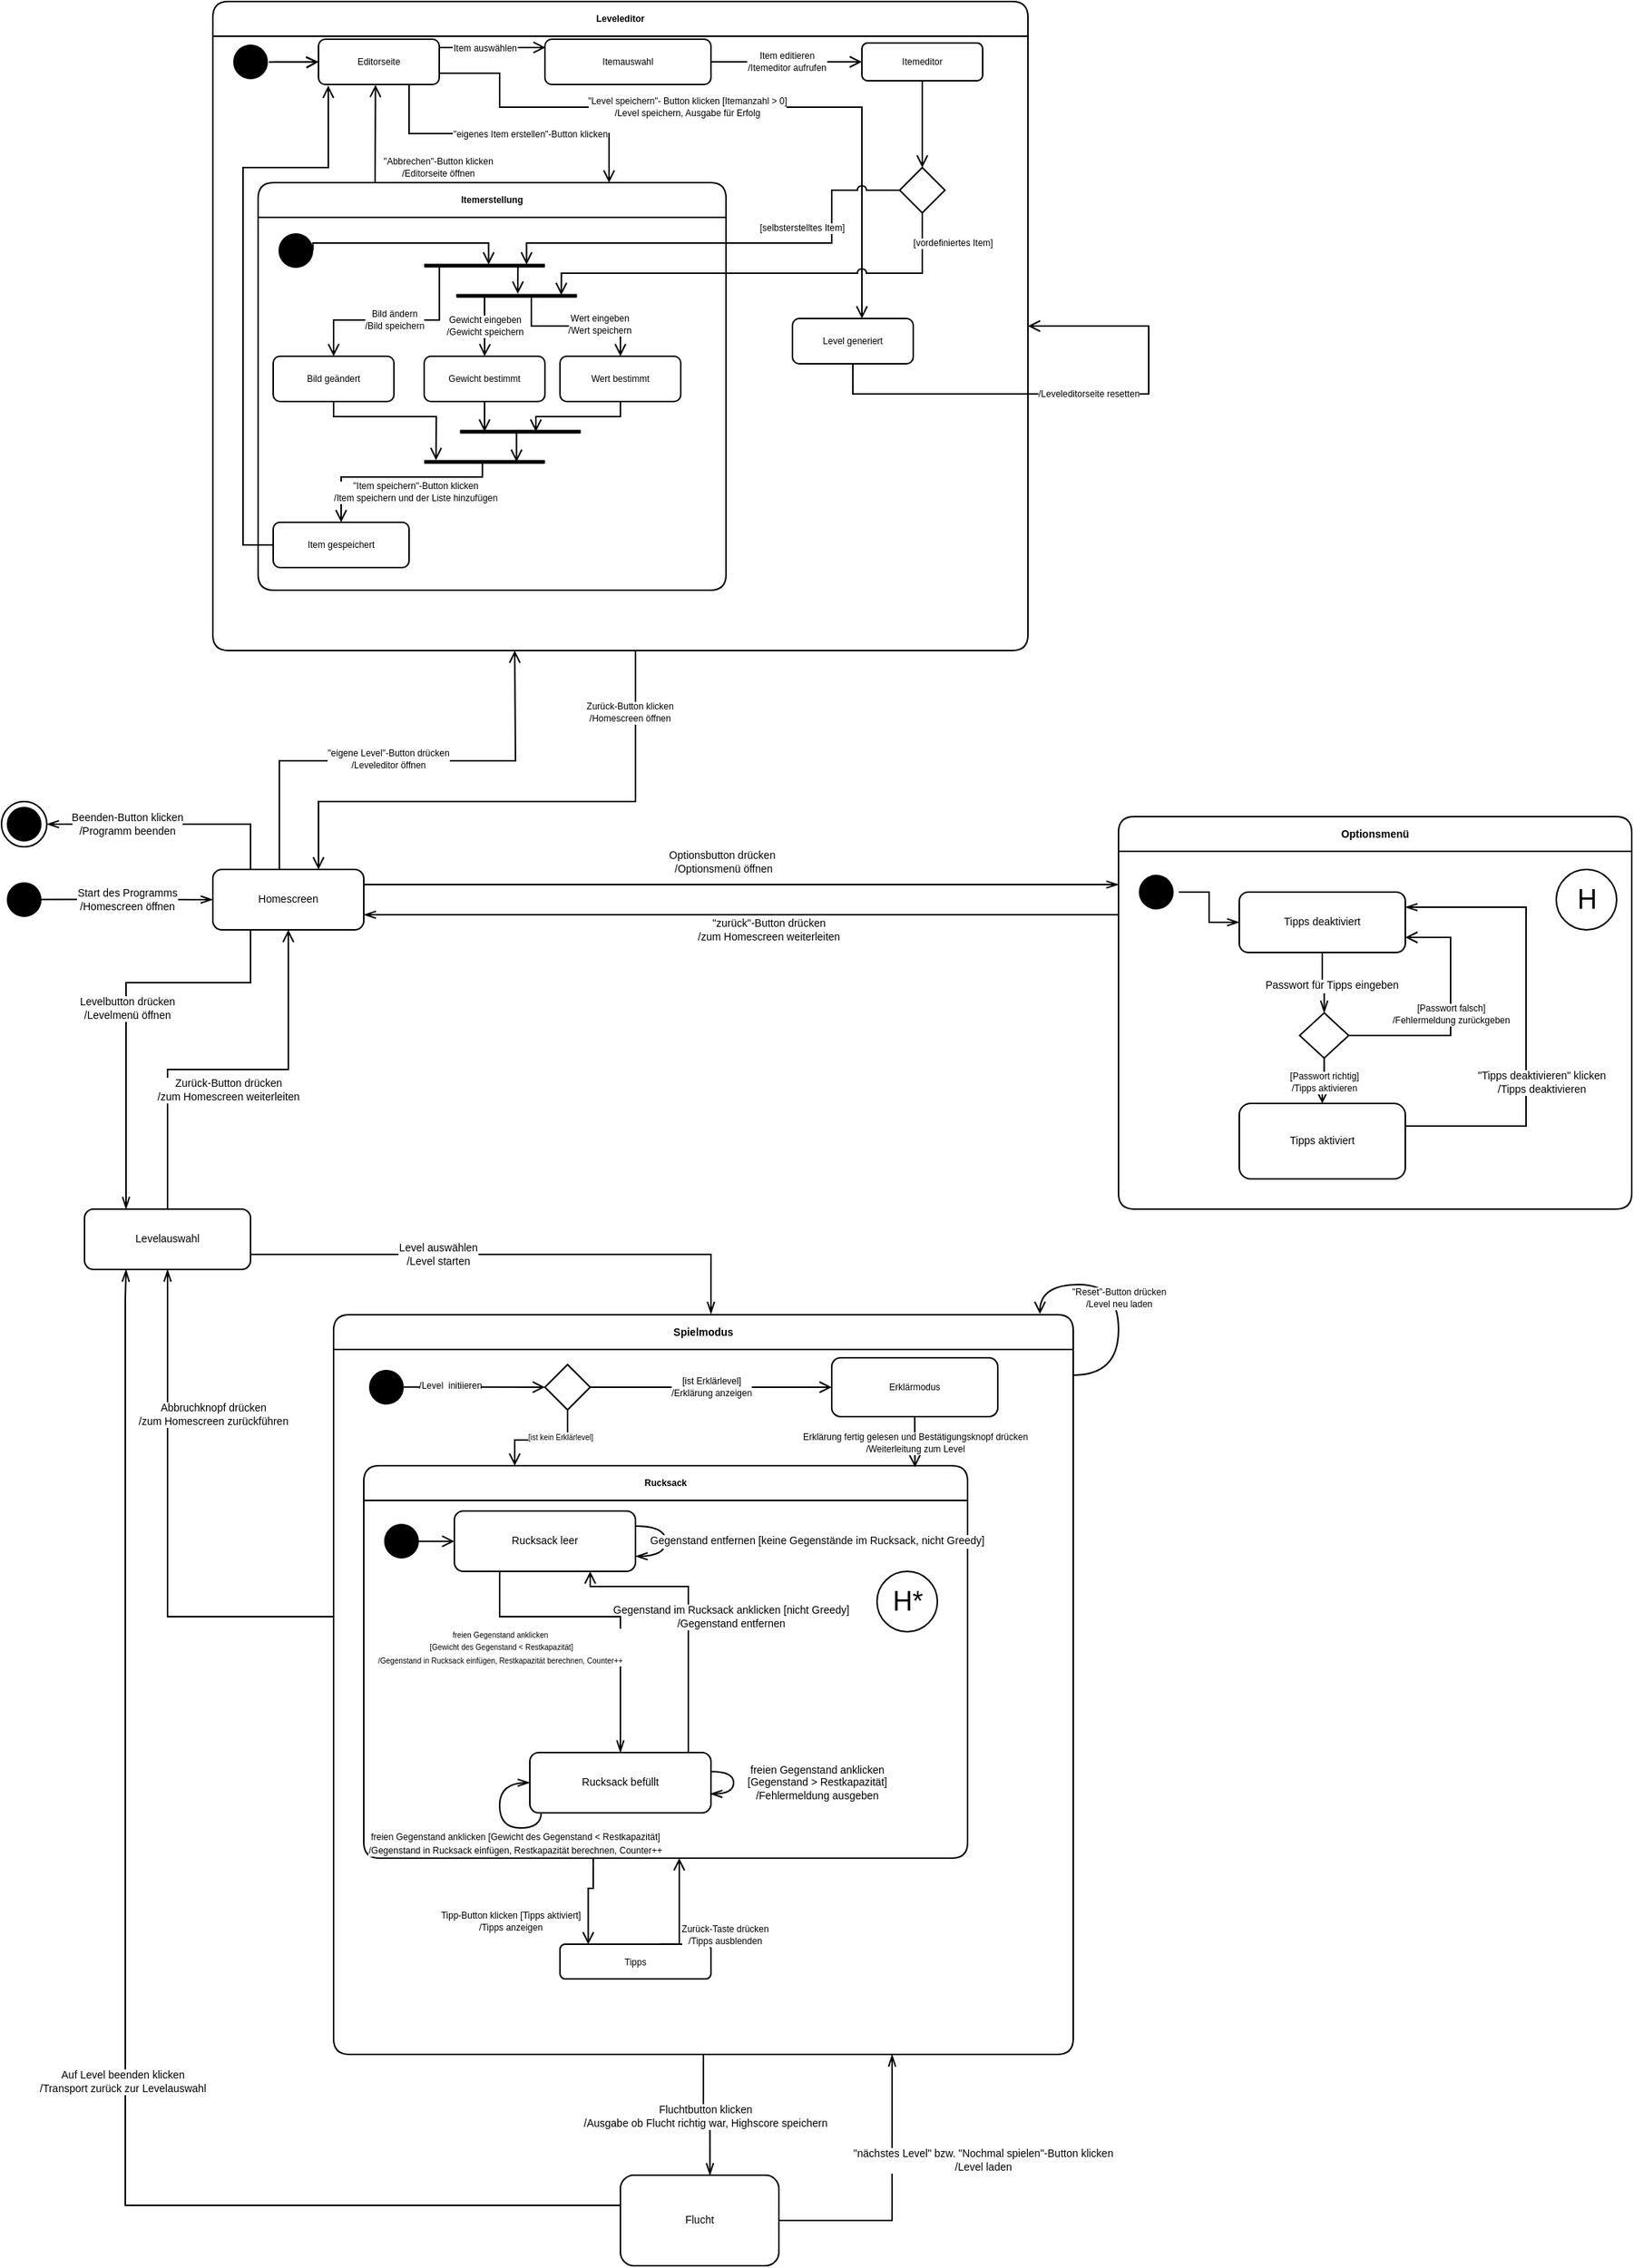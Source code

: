 <mxfile version="20.6.1" type="device"><diagram name="Page-1" id="58cdce13-f638-feb5-8d6f-7d28b1aa9fa0"><mxGraphModel dx="1107" dy="1787" grid="1" gridSize="10" guides="1" tooltips="1" connect="1" arrows="1" fold="1" page="1" pageScale="1" pageWidth="1169" pageHeight="827" background="none" math="0" shadow="0"><root><mxCell id="0"/><mxCell id="1" parent="0"/><mxCell id="Y8kZHkkbkPLD9dmNPPJZ-6" value="Start des Programms&lt;br style=&quot;font-size: 7px;&quot;&gt;/Homescreen öffnen" style="edgeStyle=orthogonalEdgeStyle;rounded=0;orthogonalLoop=1;jettySize=auto;html=1;endArrow=openThin;endFill=0;fontSize=7;exitX=0.869;exitY=0.494;exitDx=0;exitDy=0;exitPerimeter=0;" parent="1" source="Y8kZHkkbkPLD9dmNPPJZ-82" target="Y8kZHkkbkPLD9dmNPPJZ-8" edge="1"><mxGeometry relative="1" as="geometry"><mxPoint x="-10" y="-220" as="sourcePoint"/><mxPoint x="165.0" y="50" as="targetPoint"/></mxGeometry></mxCell><mxCell id="Y8kZHkkbkPLD9dmNPPJZ-15" value="Optionsbutton drücken&lt;br style=&quot;font-size: 7px;&quot;&gt;&amp;nbsp;/Optionsmenü öffnen" style="edgeStyle=orthogonalEdgeStyle;rounded=0;orthogonalLoop=1;jettySize=auto;html=1;endArrow=openThin;endFill=0;fontSize=7;exitX=1;exitY=0.25;exitDx=0;exitDy=0;" parent="1" source="Y8kZHkkbkPLD9dmNPPJZ-8" edge="1"><mxGeometry x="-0.053" y="15" relative="1" as="geometry"><mxPoint x="760" y="-225" as="targetPoint"/><Array as="points"><mxPoint x="450" y="-225"/></Array><mxPoint as="offset"/></mxGeometry></mxCell><mxCell id="Y8kZHkkbkPLD9dmNPPJZ-22" value="Levelbutton drücken&lt;br style=&quot;font-size: 7px;&quot;&gt;/Levelmenü öffnen" style="edgeStyle=orthogonalEdgeStyle;rounded=0;orthogonalLoop=1;jettySize=auto;html=1;endArrow=openThin;endFill=0;fontSize=7;entryX=0.25;entryY=0;entryDx=0;entryDy=0;exitX=0.25;exitY=1;exitDx=0;exitDy=0;" parent="1" source="Y8kZHkkbkPLD9dmNPPJZ-8" target="Y8kZHkkbkPLD9dmNPPJZ-21" edge="1"><mxGeometry relative="1" as="geometry"><Array as="points"><mxPoint x="185" y="-160"/><mxPoint x="103" y="-160"/></Array></mxGeometry></mxCell><mxCell id="Y8kZHkkbkPLD9dmNPPJZ-85" style="edgeStyle=orthogonalEdgeStyle;rounded=0;orthogonalLoop=1;jettySize=auto;html=1;entryX=1;entryY=0.5;entryDx=0;entryDy=0;fontSize=7;endArrow=openThin;endFill=0;exitX=0.25;exitY=0;exitDx=0;exitDy=0;" parent="1" source="Y8kZHkkbkPLD9dmNPPJZ-8" target="Y8kZHkkbkPLD9dmNPPJZ-84" edge="1"><mxGeometry relative="1" as="geometry"><Array as="points"><mxPoint x="185" y="-265"/></Array></mxGeometry></mxCell><mxCell id="Y8kZHkkbkPLD9dmNPPJZ-86" value="Beenden-Button klicken&lt;br style=&quot;font-size: 7px;&quot;&gt;/Programm beenden" style="edgeLabel;html=1;align=center;verticalAlign=middle;resizable=0;points=[];fontSize=7;" parent="Y8kZHkkbkPLD9dmNPPJZ-85" vertex="1" connectable="0"><mxGeometry x="-0.388" y="1" relative="1" as="geometry"><mxPoint x="-62" y="-1" as="offset"/></mxGeometry></mxCell><mxCell id="iM5wBfxBL-h4ycN9MEfd-19" style="edgeStyle=orthogonalEdgeStyle;rounded=0;jumpStyle=arc;orthogonalLoop=1;jettySize=auto;html=1;fontSize=6;endArrow=open;endFill=0;exitX=0.441;exitY=-0.003;exitDx=0;exitDy=0;exitPerimeter=0;" parent="1" source="Y8kZHkkbkPLD9dmNPPJZ-8" edge="1"><mxGeometry relative="1" as="geometry"><mxPoint x="360" y="-380" as="targetPoint"/></mxGeometry></mxCell><mxCell id="iM5wBfxBL-h4ycN9MEfd-22" value="&quot;eigene Level&quot;-Button drücken&lt;br&gt;/Leveleditor öffnen" style="edgeLabel;html=1;align=center;verticalAlign=middle;resizable=0;points=[];fontSize=6;" parent="iM5wBfxBL-h4ycN9MEfd-19" vertex="1" connectable="0"><mxGeometry x="-0.043" y="1" relative="1" as="geometry"><mxPoint as="offset"/></mxGeometry></mxCell><mxCell id="Y8kZHkkbkPLD9dmNPPJZ-8" value="Homescreen" style="rounded=1;whiteSpace=wrap;html=1;fontSize=7;" parent="1" vertex="1"><mxGeometry x="160" y="-235" width="100" height="40" as="geometry"/></mxCell><mxCell id="Y8kZHkkbkPLD9dmNPPJZ-68" style="edgeStyle=orthogonalEdgeStyle;rounded=0;orthogonalLoop=1;jettySize=auto;html=1;entryX=1;entryY=0.75;entryDx=0;entryDy=0;endArrow=openThin;endFill=0;fontSize=7;jumpStyle=arc;exitX=0;exitY=0.25;exitDx=0;exitDy=0;" parent="1" source="Y8kZHkkbkPLD9dmNPPJZ-14" target="Y8kZHkkbkPLD9dmNPPJZ-8" edge="1"><mxGeometry relative="1" as="geometry"><Array as="points"><mxPoint x="450" y="-205"/></Array></mxGeometry></mxCell><mxCell id="Y8kZHkkbkPLD9dmNPPJZ-69" value="&quot;zurück&quot;-Button drücken&lt;br style=&quot;font-size: 7px;&quot;&gt;/zum Homescreen weiterleiten" style="edgeLabel;html=1;align=center;verticalAlign=middle;resizable=0;points=[];fontSize=7;" parent="Y8kZHkkbkPLD9dmNPPJZ-68" vertex="1" connectable="0"><mxGeometry x="-0.121" y="-2" relative="1" as="geometry"><mxPoint x="-12" y="12" as="offset"/></mxGeometry></mxCell><mxCell id="Y8kZHkkbkPLD9dmNPPJZ-14" value="Optionsmenü" style="swimlane;whiteSpace=wrap;html=1;rounded=1;fontSize=7;" parent="1" vertex="1"><mxGeometry x="760" y="-270" width="340" height="260" as="geometry"><mxRectangle x="500" y="30" width="90" height="23" as="alternateBounds"/></mxGeometry></mxCell><mxCell id="Y8kZHkkbkPLD9dmNPPJZ-20" value="Passwort für Tipps eingeben" style="edgeStyle=orthogonalEdgeStyle;rounded=0;orthogonalLoop=1;jettySize=auto;html=1;endArrow=openThin;endFill=0;fontSize=7;entryX=0.5;entryY=0;entryDx=0;entryDy=0;entryPerimeter=0;" parent="Y8kZHkkbkPLD9dmNPPJZ-14" source="Y8kZHkkbkPLD9dmNPPJZ-17" target="iM5wBfxBL-h4ycN9MEfd-50" edge="1"><mxGeometry x="0.118" y="5" relative="1" as="geometry"><mxPoint as="offset"/><mxPoint x="135" y="140" as="targetPoint"/></mxGeometry></mxCell><mxCell id="Y8kZHkkbkPLD9dmNPPJZ-17" value="Tipps deaktiviert" style="rounded=1;whiteSpace=wrap;html=1;fontSize=7;" parent="Y8kZHkkbkPLD9dmNPPJZ-14" vertex="1"><mxGeometry x="80" y="50" width="110" height="40" as="geometry"/></mxCell><mxCell id="Y8kZHkkbkPLD9dmNPPJZ-66" style="edgeStyle=orthogonalEdgeStyle;rounded=0;orthogonalLoop=1;jettySize=auto;html=1;entryX=1;entryY=0.25;entryDx=0;entryDy=0;endArrow=openThin;endFill=0;fontSize=7;exitX=1;exitY=0.5;exitDx=0;exitDy=0;jumpStyle=arc;" parent="Y8kZHkkbkPLD9dmNPPJZ-14" source="Y8kZHkkbkPLD9dmNPPJZ-19" target="Y8kZHkkbkPLD9dmNPPJZ-17" edge="1"><mxGeometry relative="1" as="geometry"><Array as="points"><mxPoint x="190" y="205"/><mxPoint x="270" y="205"/><mxPoint x="270" y="60"/></Array></mxGeometry></mxCell><mxCell id="Y8kZHkkbkPLD9dmNPPJZ-67" value="&quot;Tipps deaktivieren&quot; klicken&lt;br style=&quot;font-size: 7px;&quot;&gt;/Tipps deaktivieren" style="edgeLabel;html=1;align=center;verticalAlign=middle;resizable=0;points=[];fontSize=7;" parent="Y8kZHkkbkPLD9dmNPPJZ-66" vertex="1" connectable="0"><mxGeometry x="0.139" relative="1" as="geometry"><mxPoint x="10" y="60" as="offset"/></mxGeometry></mxCell><mxCell id="Y8kZHkkbkPLD9dmNPPJZ-19" value="Tipps aktiviert" style="rounded=1;whiteSpace=wrap;html=1;fontSize=7;" parent="Y8kZHkkbkPLD9dmNPPJZ-14" vertex="1"><mxGeometry x="80" y="190" width="110" height="50" as="geometry"/></mxCell><mxCell id="Y8kZHkkbkPLD9dmNPPJZ-89" value="" style="edgeStyle=orthogonalEdgeStyle;rounded=0;orthogonalLoop=1;jettySize=auto;html=1;fontSize=7;endArrow=openThin;endFill=0;" parent="Y8kZHkkbkPLD9dmNPPJZ-14" source="Y8kZHkkbkPLD9dmNPPJZ-88" target="Y8kZHkkbkPLD9dmNPPJZ-17" edge="1"><mxGeometry relative="1" as="geometry"/></mxCell><mxCell id="Y8kZHkkbkPLD9dmNPPJZ-88" value="" style="ellipse;html=1;shape=startState;fillColor=#000000;strokeColor=#000000;rounded=1;fontSize=7;" parent="Y8kZHkkbkPLD9dmNPPJZ-14" vertex="1"><mxGeometry x="10" y="35" width="30" height="30" as="geometry"/></mxCell><mxCell id="iM5wBfxBL-h4ycN9MEfd-24" value="H" style="shape=ellipse;html=1;fontSize=18;align=center;" parent="Y8kZHkkbkPLD9dmNPPJZ-14" vertex="1"><mxGeometry x="290" y="35" width="40" height="40" as="geometry"/></mxCell><mxCell id="iM5wBfxBL-h4ycN9MEfd-52" value="[Passwort richtig]&lt;br&gt;/Tipps aktivieren" style="edgeStyle=orthogonalEdgeStyle;rounded=0;jumpStyle=arc;orthogonalLoop=1;jettySize=auto;html=1;entryX=0.5;entryY=0;entryDx=0;entryDy=0;strokeWidth=1;fontSize=6;startArrow=none;startFill=0;endArrow=open;endFill=0;" parent="Y8kZHkkbkPLD9dmNPPJZ-14" source="iM5wBfxBL-h4ycN9MEfd-50" target="Y8kZHkkbkPLD9dmNPPJZ-19" edge="1"><mxGeometry relative="1" as="geometry"/></mxCell><mxCell id="iM5wBfxBL-h4ycN9MEfd-53" value="[Passwort falsch]&lt;br&gt;/Fehlermeldung zurückgeben" style="edgeStyle=orthogonalEdgeStyle;rounded=0;jumpStyle=arc;orthogonalLoop=1;jettySize=auto;html=1;entryX=1;entryY=0.75;entryDx=0;entryDy=0;strokeWidth=1;fontSize=6;startArrow=none;startFill=0;endArrow=open;endFill=0;exitX=1;exitY=0.5;exitDx=0;exitDy=0;exitPerimeter=0;" parent="Y8kZHkkbkPLD9dmNPPJZ-14" source="iM5wBfxBL-h4ycN9MEfd-50" target="Y8kZHkkbkPLD9dmNPPJZ-17" edge="1"><mxGeometry relative="1" as="geometry"><Array as="points"><mxPoint x="220" y="145"/><mxPoint x="220" y="80"/></Array></mxGeometry></mxCell><mxCell id="iM5wBfxBL-h4ycN9MEfd-50" value="" style="strokeWidth=1;html=1;shape=mxgraph.flowchart.decision;whiteSpace=wrap;rounded=1;fontSize=6;" parent="Y8kZHkkbkPLD9dmNPPJZ-14" vertex="1"><mxGeometry x="120" y="130" width="32.5" height="30" as="geometry"/></mxCell><mxCell id="Y8kZHkkbkPLD9dmNPPJZ-24" value="Level auswählen&lt;br style=&quot;font-size: 7px;&quot;&gt;/Level starten" style="edgeStyle=orthogonalEdgeStyle;rounded=0;orthogonalLoop=1;jettySize=auto;html=1;endArrow=openThin;endFill=0;entryX=0.511;entryY=-0.001;entryDx=0;entryDy=0;fontSize=7;entryPerimeter=0;" parent="1" source="Y8kZHkkbkPLD9dmNPPJZ-21" target="Y8kZHkkbkPLD9dmNPPJZ-25" edge="1"><mxGeometry x="-0.284" relative="1" as="geometry"><mxPoint x="130" y="230" as="targetPoint"/><Array as="points"><mxPoint x="490" y="20"/><mxPoint x="490" y="60"/></Array><mxPoint as="offset"/></mxGeometry></mxCell><mxCell id="iM5wBfxBL-h4ycN9MEfd-1" style="edgeStyle=orthogonalEdgeStyle;rounded=0;orthogonalLoop=1;jettySize=auto;html=1;entryX=0.5;entryY=1;entryDx=0;entryDy=0;fontSize=7;endArrow=open;endFill=0;" parent="1" source="Y8kZHkkbkPLD9dmNPPJZ-21" target="Y8kZHkkbkPLD9dmNPPJZ-8" edge="1"><mxGeometry relative="1" as="geometry"/></mxCell><mxCell id="iM5wBfxBL-h4ycN9MEfd-2" value="&lt;font style=&quot;font-size: 7px;&quot;&gt;Zurück-Button drücken&lt;br style=&quot;font-size: 7px;&quot;&gt;/zum Homescreen weiterleiten&lt;/font&gt;" style="edgeLabel;html=1;align=center;verticalAlign=middle;resizable=0;points=[];fontSize=7;" parent="iM5wBfxBL-h4ycN9MEfd-1" vertex="1" connectable="0"><mxGeometry x="-0.165" y="-1" relative="1" as="geometry"><mxPoint x="22" y="12" as="offset"/></mxGeometry></mxCell><mxCell id="Y8kZHkkbkPLD9dmNPPJZ-21" value="Levelauswahl" style="rounded=1;whiteSpace=wrap;html=1;fontSize=7;" parent="1" vertex="1"><mxGeometry x="75" y="-10" width="110" height="40" as="geometry"/></mxCell><mxCell id="Y8kZHkkbkPLD9dmNPPJZ-41" style="edgeStyle=orthogonalEdgeStyle;rounded=0;orthogonalLoop=1;jettySize=auto;html=1;endArrow=openThin;endFill=0;fontSize=7;jumpStyle=arc;entryX=0.565;entryY=0.002;entryDx=0;entryDy=0;entryPerimeter=0;" parent="1" source="Y8kZHkkbkPLD9dmNPPJZ-25" target="Y8kZHkkbkPLD9dmNPPJZ-40" edge="1"><mxGeometry relative="1" as="geometry"><Array as="points"/></mxGeometry></mxCell><mxCell id="Y8kZHkkbkPLD9dmNPPJZ-42" value="Fluchtbutton klicken&lt;br style=&quot;font-size: 7px;&quot;&gt;/Ausgabe ob Flucht richtig war, Highscore speichern" style="edgeLabel;html=1;align=center;verticalAlign=middle;resizable=0;points=[];fontSize=7;" parent="Y8kZHkkbkPLD9dmNPPJZ-41" vertex="1" connectable="0"><mxGeometry x="-0.046" y="-1" relative="1" as="geometry"><mxPoint as="offset"/></mxGeometry></mxCell><mxCell id="Y8kZHkkbkPLD9dmNPPJZ-70" style="edgeStyle=orthogonalEdgeStyle;rounded=0;orthogonalLoop=1;jettySize=auto;html=1;entryX=0.5;entryY=1;entryDx=0;entryDy=0;endArrow=openThin;endFill=0;fontSize=7;" parent="1" source="Y8kZHkkbkPLD9dmNPPJZ-25" target="Y8kZHkkbkPLD9dmNPPJZ-21" edge="1"><mxGeometry relative="1" as="geometry"><Array as="points"><mxPoint x="130" y="260"/></Array></mxGeometry></mxCell><mxCell id="Y8kZHkkbkPLD9dmNPPJZ-71" value="Abbruchknopf drücken&lt;br style=&quot;font-size: 7px;&quot;&gt;/zum Homescreen zurückführen" style="edgeLabel;html=1;align=center;verticalAlign=middle;resizable=0;points=[];fontSize=7;" parent="Y8kZHkkbkPLD9dmNPPJZ-70" vertex="1" connectable="0"><mxGeometry x="0.465" relative="1" as="geometry"><mxPoint x="30" y="5" as="offset"/></mxGeometry></mxCell><mxCell id="Y8kZHkkbkPLD9dmNPPJZ-25" value="Spielmodus" style="swimlane;whiteSpace=wrap;html=1;rounded=1;fontSize=7;" parent="1" vertex="1"><mxGeometry x="240" y="60" width="490" height="490" as="geometry"/></mxCell><mxCell id="iM5wBfxBL-h4ycN9MEfd-10" style="edgeStyle=orthogonalEdgeStyle;rounded=0;orthogonalLoop=1;jettySize=auto;html=1;fontSize=6;endArrow=open;endFill=0;entryX=0;entryY=0.5;entryDx=0;entryDy=0;exitX=0.883;exitY=0.496;exitDx=0;exitDy=0;exitPerimeter=0;entryPerimeter=0;" parent="Y8kZHkkbkPLD9dmNPPJZ-25" source="Y8kZHkkbkPLD9dmNPPJZ-90" target="iM5wBfxBL-h4ycN9MEfd-54" edge="1"><mxGeometry relative="1" as="geometry"><mxPoint x="140" y="48" as="targetPoint"/><Array as="points"/></mxGeometry></mxCell><mxCell id="iM5wBfxBL-h4ycN9MEfd-11" value="/Level&amp;nbsp; initiieren" style="edgeLabel;html=1;align=center;verticalAlign=middle;resizable=0;points=[];fontSize=6;" parent="iM5wBfxBL-h4ycN9MEfd-10" vertex="1" connectable="0"><mxGeometry x="-0.356" y="1" relative="1" as="geometry"><mxPoint as="offset"/></mxGeometry></mxCell><mxCell id="Y8kZHkkbkPLD9dmNPPJZ-90" value="" style="ellipse;html=1;shape=startState;fillColor=#000000;strokeColor=#000000;rounded=1;fontSize=7;" parent="Y8kZHkkbkPLD9dmNPPJZ-25" vertex="1"><mxGeometry x="20" y="33" width="30" height="30" as="geometry"/></mxCell><mxCell id="iM5wBfxBL-h4ycN9MEfd-6" value="Rucksack" style="swimlane;fontSize=6;rounded=1;swimlaneLine=1;" parent="Y8kZHkkbkPLD9dmNPPJZ-25" vertex="1"><mxGeometry x="20" y="100" width="400" height="260" as="geometry"/></mxCell><mxCell id="Y8kZHkkbkPLD9dmNPPJZ-29" value="Rucksack leer" style="rounded=1;whiteSpace=wrap;html=1;fontSize=7;" parent="iM5wBfxBL-h4ycN9MEfd-6" vertex="1"><mxGeometry x="60" y="30" width="120" height="40" as="geometry"/></mxCell><mxCell id="Y8kZHkkbkPLD9dmNPPJZ-95" style="edgeStyle=orthogonalEdgeStyle;sketch=0;jumpStyle=arc;orthogonalLoop=1;jettySize=auto;html=1;fontSize=7;endArrow=open;endFill=0;rounded=0;entryX=0.75;entryY=1;entryDx=0;entryDy=0;" parent="iM5wBfxBL-h4ycN9MEfd-6" source="Y8kZHkkbkPLD9dmNPPJZ-30" target="Y8kZHkkbkPLD9dmNPPJZ-29" edge="1"><mxGeometry relative="1" as="geometry"><mxPoint x="285" y="70" as="targetPoint"/><Array as="points"><mxPoint x="215" y="80"/><mxPoint x="150" y="80"/></Array></mxGeometry></mxCell><mxCell id="Y8kZHkkbkPLD9dmNPPJZ-96" value="Gegenstand im Rucksack anklicken [nicht Greedy]&lt;br style=&quot;font-size: 7px;&quot;&gt;/Gegenstand entfernen" style="edgeLabel;html=1;align=center;verticalAlign=middle;resizable=0;points=[];fontSize=7;" parent="Y8kZHkkbkPLD9dmNPPJZ-95" vertex="1" connectable="0"><mxGeometry x="0.318" relative="1" as="geometry"><mxPoint x="40" y="20" as="offset"/></mxGeometry></mxCell><mxCell id="Y8kZHkkbkPLD9dmNPPJZ-30" value="Rucksack befüllt" style="rounded=1;whiteSpace=wrap;html=1;fontSize=7;" parent="iM5wBfxBL-h4ycN9MEfd-6" vertex="1"><mxGeometry x="110" y="190" width="120" height="40" as="geometry"/></mxCell><mxCell id="Y8kZHkkbkPLD9dmNPPJZ-58" value="Gegenstand entfernen [keine Gegenstände im Rucksack, nicht Greedy]" style="edgeStyle=orthogonalEdgeStyle;orthogonalLoop=1;jettySize=auto;html=1;endArrow=openThin;endFill=0;fontSize=7;curved=1;" parent="iM5wBfxBL-h4ycN9MEfd-6" source="Y8kZHkkbkPLD9dmNPPJZ-29" target="Y8kZHkkbkPLD9dmNPPJZ-29" edge="1"><mxGeometry y="100" relative="1" as="geometry"><mxPoint as="offset"/></mxGeometry></mxCell><mxCell id="Y8kZHkkbkPLD9dmNPPJZ-31" value="&lt;font style=&quot;font-size: 5px;&quot;&gt;freien Gegenstand anklicken&lt;br style=&quot;&quot;&gt;&amp;nbsp;[Gewicht des Gegenstand &amp;lt; Restkapazität]&lt;br style=&quot;&quot;&gt;/Gegenstand in Rucksack einfügen, Restkapazität berechnen, Counter++&lt;/font&gt;" style="edgeStyle=orthogonalEdgeStyle;rounded=0;orthogonalLoop=1;jettySize=auto;html=1;endArrow=openThin;endFill=0;fontSize=7;exitX=0.25;exitY=1;exitDx=0;exitDy=0;" parent="iM5wBfxBL-h4ycN9MEfd-6" source="Y8kZHkkbkPLD9dmNPPJZ-29" target="Y8kZHkkbkPLD9dmNPPJZ-30" edge="1"><mxGeometry x="-0.7" y="-20" relative="1" as="geometry"><Array as="points"><mxPoint x="90" y="100"/><mxPoint x="170" y="100"/></Array><mxPoint as="offset"/></mxGeometry></mxCell><mxCell id="Y8kZHkkbkPLD9dmNPPJZ-80" value="&lt;font style=&quot;font-size: 6px;&quot;&gt;&lt;span style=&quot;caret-color: rgb(0, 0, 0); color: rgb(0, 0, 0); font-family: Helvetica; font-style: normal; font-variant-caps: normal; font-weight: 400; letter-spacing: normal; text-align: center; text-indent: 0px; text-transform: none; word-spacing: 0px; -webkit-text-stroke-width: 0px; background-color: rgb(255, 255, 255); text-decoration: none; float: none; display: inline !important;&quot;&gt;freien Gegenstand anklicken [Gewicht des Gegenstand &amp;lt; Restkapazität]&lt;/span&gt;&lt;br style=&quot;caret-color: rgb(0, 0, 0); color: rgb(0, 0, 0); font-family: Helvetica; font-style: normal; font-variant-caps: normal; font-weight: 400; letter-spacing: normal; text-align: center; text-indent: 0px; text-transform: none; word-spacing: 0px; -webkit-text-stroke-width: 0px; background-color: rgb(255, 255, 255); text-decoration: none;&quot;&gt;&lt;span style=&quot;caret-color: rgb(0, 0, 0); color: rgb(0, 0, 0); font-family: Helvetica; font-style: normal; font-variant-caps: normal; font-weight: 400; letter-spacing: normal; text-align: center; text-indent: 0px; text-transform: none; word-spacing: 0px; -webkit-text-stroke-width: 0px; background-color: rgb(255, 255, 255); text-decoration: none; float: none; display: inline !important;&quot;&gt;/Gegenstand in Rucksack einfügen, Restkapazität berechnen, Counter++&lt;/span&gt;&lt;/font&gt;" style="edgeStyle=orthogonalEdgeStyle;orthogonalLoop=1;jettySize=auto;html=1;entryX=0;entryY=0.5;entryDx=0;entryDy=0;fontSize=7;endArrow=openThin;endFill=0;curved=1;exitX=0.063;exitY=0.992;exitDx=0;exitDy=0;exitPerimeter=0;" parent="iM5wBfxBL-h4ycN9MEfd-6" source="Y8kZHkkbkPLD9dmNPPJZ-30" target="Y8kZHkkbkPLD9dmNPPJZ-30" edge="1"><mxGeometry x="-0.365" y="10" relative="1" as="geometry"><Array as="points"><mxPoint x="118" y="240"/><mxPoint x="90" y="240"/><mxPoint x="90" y="210"/></Array><mxPoint as="offset"/></mxGeometry></mxCell><mxCell id="Y8kZHkkbkPLD9dmNPPJZ-73" style="edgeStyle=orthogonalEdgeStyle;orthogonalLoop=1;jettySize=auto;html=1;endArrow=openThin;endFill=0;fontSize=7;entryX=0.996;entryY=0.618;entryDx=0;entryDy=0;entryPerimeter=0;curved=1;" parent="iM5wBfxBL-h4ycN9MEfd-6" edge="1"><mxGeometry relative="1" as="geometry"><mxPoint x="230" y="202.64" as="sourcePoint"/><mxPoint x="229.52" y="217.36" as="targetPoint"/><Array as="points"><mxPoint x="245" y="202.64"/><mxPoint x="245" y="217.64"/></Array></mxGeometry></mxCell><mxCell id="Y8kZHkkbkPLD9dmNPPJZ-74" value="freien Gegenstand anklicken &lt;br&gt;[Gegenstand &amp;gt; Restkapazität]&lt;br style=&quot;font-size: 7px;&quot;&gt;/Fehlermeldung ausgeben" style="edgeLabel;html=1;align=center;verticalAlign=middle;resizable=0;points=[];fontSize=7;" parent="Y8kZHkkbkPLD9dmNPPJZ-73" vertex="1" connectable="0"><mxGeometry x="-0.165" y="3" relative="1" as="geometry"><mxPoint x="52" y="3" as="offset"/></mxGeometry></mxCell><mxCell id="iM5wBfxBL-h4ycN9MEfd-9" style="edgeStyle=orthogonalEdgeStyle;rounded=0;orthogonalLoop=1;jettySize=auto;html=1;fontSize=6;endArrow=open;endFill=0;exitX=0.86;exitY=0.504;exitDx=0;exitDy=0;exitPerimeter=0;" parent="iM5wBfxBL-h4ycN9MEfd-6" source="iM5wBfxBL-h4ycN9MEfd-8" target="Y8kZHkkbkPLD9dmNPPJZ-29" edge="1"><mxGeometry relative="1" as="geometry"/></mxCell><mxCell id="iM5wBfxBL-h4ycN9MEfd-8" value="" style="ellipse;html=1;shape=startState;fillColor=#000000;strokeColor=#000000;rounded=1;fontSize=7;" parent="iM5wBfxBL-h4ycN9MEfd-6" vertex="1"><mxGeometry x="10" y="35" width="30" height="30" as="geometry"/></mxCell><mxCell id="iM5wBfxBL-h4ycN9MEfd-49" value="H*" style="shape=ellipse;html=1;fontSize=18;align=center;rounded=1;" parent="iM5wBfxBL-h4ycN9MEfd-6" vertex="1"><mxGeometry x="340" y="70" width="40" height="40" as="geometry"/></mxCell><mxCell id="iM5wBfxBL-h4ycN9MEfd-12" value="Tipps" style="rounded=1;whiteSpace=wrap;html=1;fontSize=6;" parent="Y8kZHkkbkPLD9dmNPPJZ-25" vertex="1"><mxGeometry x="150" y="417" width="100" height="23" as="geometry"/></mxCell><mxCell id="iM5wBfxBL-h4ycN9MEfd-13" style="edgeStyle=orthogonalEdgeStyle;rounded=0;jumpStyle=arc;orthogonalLoop=1;jettySize=auto;html=1;fontSize=6;endArrow=open;endFill=0;entryX=0.187;entryY=0.004;entryDx=0;entryDy=0;entryPerimeter=0;" parent="Y8kZHkkbkPLD9dmNPPJZ-25" target="iM5wBfxBL-h4ycN9MEfd-12" edge="1"><mxGeometry relative="1" as="geometry"><mxPoint x="172" y="360" as="sourcePoint"/><Array as="points"><mxPoint x="172" y="360"/><mxPoint x="172" y="380"/><mxPoint x="172" y="380"/></Array></mxGeometry></mxCell><mxCell id="iM5wBfxBL-h4ycN9MEfd-14" value="Tipp-Button klicken [Tipps aktiviert]&lt;br&gt;/Tipps anzeigen" style="edgeLabel;html=1;align=center;verticalAlign=middle;resizable=0;points=[];fontSize=6;" parent="iM5wBfxBL-h4ycN9MEfd-13" vertex="1" connectable="0"><mxGeometry x="0.448" y="1" relative="1" as="geometry"><mxPoint x="-53" y="2" as="offset"/></mxGeometry></mxCell><mxCell id="iM5wBfxBL-h4ycN9MEfd-38" value="[ist kein Erklärlevel]" style="edgeStyle=orthogonalEdgeStyle;rounded=0;jumpStyle=arc;orthogonalLoop=1;jettySize=auto;html=1;strokeWidth=1;fontSize=5;startArrow=none;startFill=0;endArrow=open;endFill=0;exitX=0.5;exitY=1;exitDx=0;exitDy=0;exitPerimeter=0;entryX=0.25;entryY=0;entryDx=0;entryDy=0;" parent="Y8kZHkkbkPLD9dmNPPJZ-25" source="iM5wBfxBL-h4ycN9MEfd-54" target="iM5wBfxBL-h4ycN9MEfd-6" edge="1"><mxGeometry x="-0.305" y="-3" relative="1" as="geometry"><mxPoint x="185" y="65" as="sourcePoint"/><mxPoint as="offset"/></mxGeometry></mxCell><mxCell id="iM5wBfxBL-h4ycN9MEfd-40" value="[ist Erklärlevel]&lt;br&gt;/Erklärung anzeigen" style="edgeStyle=orthogonalEdgeStyle;rounded=0;jumpStyle=arc;orthogonalLoop=1;jettySize=auto;html=1;strokeWidth=1;fontSize=6;startArrow=none;startFill=0;endArrow=open;endFill=0;exitX=1;exitY=0.5;exitDx=0;exitDy=0;exitPerimeter=0;" parent="Y8kZHkkbkPLD9dmNPPJZ-25" source="iM5wBfxBL-h4ycN9MEfd-54" target="iM5wBfxBL-h4ycN9MEfd-39" edge="1"><mxGeometry relative="1" as="geometry"><mxPoint x="230" y="48" as="sourcePoint"/></mxGeometry></mxCell><mxCell id="iM5wBfxBL-h4ycN9MEfd-41" value="Erklärung fertig gelesen und Bestätigungsknopf drücken&lt;br&gt;/Weiterleitung zum Level" style="edgeStyle=orthogonalEdgeStyle;rounded=0;jumpStyle=arc;orthogonalLoop=1;jettySize=auto;html=1;entryX=0.913;entryY=0.004;entryDx=0;entryDy=0;entryPerimeter=0;strokeWidth=1;fontSize=6;startArrow=none;startFill=0;endArrow=open;endFill=0;" parent="Y8kZHkkbkPLD9dmNPPJZ-25" source="iM5wBfxBL-h4ycN9MEfd-39" target="iM5wBfxBL-h4ycN9MEfd-6" edge="1"><mxGeometry relative="1" as="geometry"/></mxCell><mxCell id="iM5wBfxBL-h4ycN9MEfd-39" value="Erklärmodus" style="rounded=1;whiteSpace=wrap;html=1;fontSize=6;" parent="Y8kZHkkbkPLD9dmNPPJZ-25" vertex="1"><mxGeometry x="330" y="28.5" width="110" height="39" as="geometry"/></mxCell><mxCell id="iM5wBfxBL-h4ycN9MEfd-54" value="" style="strokeWidth=1;html=1;shape=mxgraph.flowchart.decision;whiteSpace=wrap;rounded=1;fontSize=6;" parent="Y8kZHkkbkPLD9dmNPPJZ-25" vertex="1"><mxGeometry x="140" y="33" width="30" height="30" as="geometry"/></mxCell><mxCell id="Y8kZHkkbkPLD9dmNPPJZ-47" style="edgeStyle=orthogonalEdgeStyle;rounded=0;orthogonalLoop=1;jettySize=auto;html=1;entryX=0.25;entryY=1;entryDx=0;entryDy=0;endArrow=openThin;endFill=0;fontSize=7;" parent="1" source="Y8kZHkkbkPLD9dmNPPJZ-40" target="Y8kZHkkbkPLD9dmNPPJZ-21" edge="1"><mxGeometry relative="1" as="geometry"><Array as="points"><mxPoint x="102" y="650"/><mxPoint x="102" y="50"/></Array></mxGeometry></mxCell><mxCell id="Y8kZHkkbkPLD9dmNPPJZ-48" value="Auf Level beenden klicken&lt;br style=&quot;font-size: 7px;&quot;&gt;/Transport zurück zur Levelauswahl" style="edgeLabel;html=1;align=center;verticalAlign=middle;resizable=0;points=[];fontSize=7;" parent="Y8kZHkkbkPLD9dmNPPJZ-47" vertex="1" connectable="0"><mxGeometry x="-0.136" y="2" relative="1" as="geometry"><mxPoint as="offset"/></mxGeometry></mxCell><mxCell id="Y8kZHkkbkPLD9dmNPPJZ-52" style="edgeStyle=orthogonalEdgeStyle;rounded=0;orthogonalLoop=1;jettySize=auto;html=1;endArrow=openThin;endFill=0;fontSize=7;exitX=1;exitY=0.5;exitDx=0;exitDy=0;" parent="1" source="Y8kZHkkbkPLD9dmNPPJZ-40" edge="1"><mxGeometry relative="1" as="geometry"><mxPoint x="610" y="550" as="targetPoint"/><Array as="points"><mxPoint x="610" y="660"/><mxPoint x="610" y="550"/></Array></mxGeometry></mxCell><mxCell id="Y8kZHkkbkPLD9dmNPPJZ-53" value="&quot;nächstes Level&quot; bzw. &quot;Nochmal spielen&quot;-Button klicken&lt;br style=&quot;font-size: 7px;&quot;&gt;/Level laden" style="edgeLabel;html=1;align=center;verticalAlign=middle;resizable=0;points=[];fontSize=7;" parent="Y8kZHkkbkPLD9dmNPPJZ-52" vertex="1" connectable="0"><mxGeometry x="-0.406" y="-4" relative="1" as="geometry"><mxPoint x="80" y="-44" as="offset"/></mxGeometry></mxCell><mxCell id="Y8kZHkkbkPLD9dmNPPJZ-40" value="Flucht" style="rounded=1;whiteSpace=wrap;html=1;fontSize=7;" parent="1" vertex="1"><mxGeometry x="430" y="630" width="105" height="60" as="geometry"/></mxCell><mxCell id="Y8kZHkkbkPLD9dmNPPJZ-82" value="" style="ellipse;html=1;shape=startState;fillColor=#000000;strokeColor=#000000;rounded=1;fontSize=7;" parent="1" vertex="1"><mxGeometry x="20" y="-230" width="30" height="30" as="geometry"/></mxCell><mxCell id="Y8kZHkkbkPLD9dmNPPJZ-84" value="" style="ellipse;html=1;shape=endState;fillColor=#000000;strokeColor=#000000;rounded=1;fontSize=7;" parent="1" vertex="1"><mxGeometry x="20" y="-280" width="30" height="30" as="geometry"/></mxCell><mxCell id="iM5wBfxBL-h4ycN9MEfd-15" style="edgeStyle=orthogonalEdgeStyle;rounded=0;jumpStyle=arc;orthogonalLoop=1;jettySize=auto;html=1;fontSize=6;endArrow=open;endFill=0;exitX=0.661;exitY=-0.008;exitDx=0;exitDy=0;exitPerimeter=0;" parent="1" source="iM5wBfxBL-h4ycN9MEfd-12" edge="1"><mxGeometry relative="1" as="geometry"><mxPoint x="469" y="420" as="targetPoint"/><Array as="points"><mxPoint x="469" y="440"/><mxPoint x="469" y="440"/></Array></mxGeometry></mxCell><mxCell id="iM5wBfxBL-h4ycN9MEfd-16" value="Zurück-Taste drücken&lt;br&gt;/Tipps ausblenden" style="edgeLabel;html=1;align=center;verticalAlign=middle;resizable=0;points=[];fontSize=6;" parent="iM5wBfxBL-h4ycN9MEfd-15" vertex="1" connectable="0"><mxGeometry x="0.218" y="1" relative="1" as="geometry"><mxPoint x="31" y="24" as="offset"/></mxGeometry></mxCell><mxCell id="iM5wBfxBL-h4ycN9MEfd-18" value="Leveleditor" style="swimlane;rounded=1;fontSize=6;" parent="1" vertex="1"><mxGeometry x="160" y="-810" width="540" height="430" as="geometry"><mxRectangle x="220" y="-800" width="70" height="23" as="alternateBounds"/></mxGeometry></mxCell><mxCell id="iM5wBfxBL-h4ycN9MEfd-46" style="edgeStyle=orthogonalEdgeStyle;rounded=0;jumpStyle=arc;orthogonalLoop=1;jettySize=auto;html=1;strokeWidth=1;fontSize=6;startArrow=none;startFill=0;endArrow=open;endFill=0;" parent="iM5wBfxBL-h4ycN9MEfd-18" target="iM5wBfxBL-h4ycN9MEfd-45" edge="1"><mxGeometry relative="1" as="geometry"><mxPoint x="40" y="40" as="sourcePoint"/></mxGeometry></mxCell><mxCell id="iM5wBfxBL-h4ycN9MEfd-98" value="" style="edgeStyle=orthogonalEdgeStyle;rounded=0;jumpStyle=arc;orthogonalLoop=1;jettySize=auto;html=1;strokeWidth=1;fontSize=6;startArrow=none;startFill=0;endArrow=open;endFill=0;exitX=0.901;exitY=0.505;exitDx=0;exitDy=0;exitPerimeter=0;" parent="iM5wBfxBL-h4ycN9MEfd-18" source="iM5wBfxBL-h4ycN9MEfd-43" target="iM5wBfxBL-h4ycN9MEfd-45" edge="1"><mxGeometry relative="1" as="geometry"/></mxCell><mxCell id="iM5wBfxBL-h4ycN9MEfd-43" value="" style="ellipse;html=1;shape=startState;fillColor=#000000;strokeColor=#000000;rounded=1;fontSize=7;" parent="iM5wBfxBL-h4ycN9MEfd-18" vertex="1"><mxGeometry x="10" y="25" width="30" height="30" as="geometry"/></mxCell><mxCell id="iM5wBfxBL-h4ycN9MEfd-59" value="&quot;eigenes Item erstellen&quot;-Button klicken" style="edgeStyle=orthogonalEdgeStyle;rounded=0;jumpStyle=arc;orthogonalLoop=1;jettySize=auto;html=1;entryX=0.75;entryY=0;entryDx=0;entryDy=0;strokeWidth=1;fontSize=6;startArrow=none;startFill=0;endArrow=open;endFill=0;exitX=0.75;exitY=1;exitDx=0;exitDy=0;" parent="iM5wBfxBL-h4ycN9MEfd-18" source="iM5wBfxBL-h4ycN9MEfd-45" target="iM5wBfxBL-h4ycN9MEfd-64" edge="1"><mxGeometry x="0.139" relative="1" as="geometry"><mxPoint x="110" y="130" as="targetPoint"/><mxPoint as="offset"/></mxGeometry></mxCell><mxCell id="iM5wBfxBL-h4ycN9MEfd-83" value="Item auswählen" style="edgeStyle=orthogonalEdgeStyle;rounded=0;jumpStyle=arc;orthogonalLoop=1;jettySize=auto;html=1;entryX=0.004;entryY=0.183;entryDx=0;entryDy=0;strokeWidth=1;fontSize=6;startArrow=none;startFill=0;endArrow=open;endFill=0;entryPerimeter=0;" parent="iM5wBfxBL-h4ycN9MEfd-18" source="iM5wBfxBL-h4ycN9MEfd-45" target="iM5wBfxBL-h4ycN9MEfd-61" edge="1"><mxGeometry x="-0.148" relative="1" as="geometry"><Array as="points"><mxPoint x="185" y="30"/></Array><mxPoint as="offset"/></mxGeometry></mxCell><mxCell id="iM5wBfxBL-h4ycN9MEfd-100" value="&quot;Level speichern&quot;- Button klicken [Itemanzahl &amp;gt; 0]&lt;br&gt;/Level speichern, Ausgabe für Erfolg" style="edgeStyle=orthogonalEdgeStyle;rounded=0;jumpStyle=arc;orthogonalLoop=1;jettySize=auto;html=1;strokeWidth=1;fontSize=6;startArrow=none;startFill=0;endArrow=open;endFill=0;exitX=1;exitY=0.75;exitDx=0;exitDy=0;" parent="iM5wBfxBL-h4ycN9MEfd-18" source="iM5wBfxBL-h4ycN9MEfd-45" edge="1"><mxGeometry x="-0.157" relative="1" as="geometry"><mxPoint x="430" y="210" as="targetPoint"/><Array as="points"><mxPoint x="190" y="48"/><mxPoint x="190" y="70"/><mxPoint x="430" y="70"/><mxPoint x="430" y="210"/></Array><mxPoint as="offset"/></mxGeometry></mxCell><mxCell id="iM5wBfxBL-h4ycN9MEfd-45" value="Editorseite" style="rounded=1;whiteSpace=wrap;html=1;fontSize=6;" parent="iM5wBfxBL-h4ycN9MEfd-18" vertex="1"><mxGeometry x="70" y="25" width="80" height="30" as="geometry"/></mxCell><mxCell id="iM5wBfxBL-h4ycN9MEfd-48" value="Level generiert" style="rounded=1;whiteSpace=wrap;html=1;fontSize=6;" parent="iM5wBfxBL-h4ycN9MEfd-18" vertex="1"><mxGeometry x="384" y="210" width="80" height="30" as="geometry"/></mxCell><mxCell id="iM5wBfxBL-h4ycN9MEfd-85" value="Item editieren&lt;br&gt;/Itemeditor aufrufen" style="edgeStyle=orthogonalEdgeStyle;rounded=0;jumpStyle=arc;orthogonalLoop=1;jettySize=auto;html=1;entryX=0;entryY=0.5;entryDx=0;entryDy=0;strokeWidth=1;fontSize=6;startArrow=none;startFill=0;endArrow=open;endFill=0;" parent="iM5wBfxBL-h4ycN9MEfd-18" source="iM5wBfxBL-h4ycN9MEfd-61" target="iM5wBfxBL-h4ycN9MEfd-84" edge="1"><mxGeometry relative="1" as="geometry"/></mxCell><mxCell id="iM5wBfxBL-h4ycN9MEfd-61" value="Itemauswahl" style="rounded=1;whiteSpace=wrap;html=1;strokeWidth=1;fontSize=6;" parent="iM5wBfxBL-h4ycN9MEfd-18" vertex="1"><mxGeometry x="220" y="25" width="110" height="30" as="geometry"/></mxCell><mxCell id="iM5wBfxBL-h4ycN9MEfd-90" value="&quot;Abbrechen&quot;-Button klicken&lt;br&gt;/Editorseite öffnen" style="edgeStyle=orthogonalEdgeStyle;rounded=0;jumpStyle=arc;orthogonalLoop=1;jettySize=auto;html=1;entryX=0.472;entryY=1.007;entryDx=0;entryDy=0;strokeWidth=1;fontSize=6;startArrow=none;startFill=0;endArrow=open;endFill=0;exitX=0.25;exitY=0;exitDx=0;exitDy=0;entryPerimeter=0;" parent="iM5wBfxBL-h4ycN9MEfd-18" source="iM5wBfxBL-h4ycN9MEfd-64" target="iM5wBfxBL-h4ycN9MEfd-45" edge="1"><mxGeometry x="-0.684" y="-42" relative="1" as="geometry"><Array as="points"><mxPoint x="108" y="110"/><mxPoint x="108" y="110"/></Array><mxPoint as="offset"/></mxGeometry></mxCell><mxCell id="iM5wBfxBL-h4ycN9MEfd-64" value="Itemerstellung" style="swimlane;rounded=1;strokeWidth=1;fontSize=6;" parent="iM5wBfxBL-h4ycN9MEfd-18" vertex="1"><mxGeometry x="30" y="120" width="310" height="270" as="geometry"/></mxCell><mxCell id="iM5wBfxBL-h4ycN9MEfd-78" style="edgeStyle=orthogonalEdgeStyle;rounded=0;jumpStyle=arc;orthogonalLoop=1;jettySize=auto;html=1;entryX=0.05;entryY=0.902;entryDx=0;entryDy=0;entryPerimeter=0;strokeWidth=1;fontSize=6;startArrow=none;startFill=0;endArrow=open;endFill=0;" parent="iM5wBfxBL-h4ycN9MEfd-64" source="iM5wBfxBL-h4ycN9MEfd-63" target="iM5wBfxBL-h4ycN9MEfd-74" edge="1"><mxGeometry relative="1" as="geometry"><Array as="points"><mxPoint x="50" y="155"/><mxPoint x="118" y="155"/><mxPoint x="118" y="165"/></Array></mxGeometry></mxCell><mxCell id="iM5wBfxBL-h4ycN9MEfd-63" value="Bild geändert" style="rounded=1;whiteSpace=wrap;html=1;strokeWidth=1;fontSize=6;" parent="iM5wBfxBL-h4ycN9MEfd-64" vertex="1"><mxGeometry x="10" y="115" width="80" height="30" as="geometry"/></mxCell><mxCell id="iM5wBfxBL-h4ycN9MEfd-67" style="edgeStyle=orthogonalEdgeStyle;rounded=0;jumpStyle=arc;orthogonalLoop=1;jettySize=auto;html=1;entryX=0.191;entryY=0.466;entryDx=0;entryDy=0;entryPerimeter=0;strokeWidth=1;fontSize=6;startArrow=none;startFill=0;endArrow=open;endFill=0;exitX=0.877;exitY=0.498;exitDx=0;exitDy=0;exitPerimeter=0;" parent="iM5wBfxBL-h4ycN9MEfd-64" source="iM5wBfxBL-h4ycN9MEfd-65" target="iM5wBfxBL-h4ycN9MEfd-66" edge="1"><mxGeometry relative="1" as="geometry"><Array as="points"><mxPoint x="36" y="40"/><mxPoint x="153" y="40"/></Array></mxGeometry></mxCell><mxCell id="iM5wBfxBL-h4ycN9MEfd-65" value="" style="ellipse;html=1;shape=startState;fillColor=#000000;strokeColor=#000000;rounded=1;fontSize=7;" parent="iM5wBfxBL-h4ycN9MEfd-64" vertex="1"><mxGeometry x="10" y="30" width="30" height="30" as="geometry"/></mxCell><mxCell id="iM5wBfxBL-h4ycN9MEfd-68" value="Bild ändern&lt;br&gt;/Bild speichern" style="edgeStyle=orthogonalEdgeStyle;rounded=0;jumpStyle=arc;orthogonalLoop=1;jettySize=auto;html=1;strokeWidth=1;fontSize=6;startArrow=none;startFill=0;endArrow=open;endFill=0;exitX=0.956;exitY=0.874;exitDx=0;exitDy=0;exitPerimeter=0;" parent="iM5wBfxBL-h4ycN9MEfd-64" source="iM5wBfxBL-h4ycN9MEfd-66" target="iM5wBfxBL-h4ycN9MEfd-63" edge="1"><mxGeometry relative="1" as="geometry"><mxPoint x="120" y="67" as="sourcePoint"/><Array as="points"><mxPoint x="120" y="91"/><mxPoint x="50" y="91"/></Array></mxGeometry></mxCell><mxCell id="iM5wBfxBL-h4ycN9MEfd-71" value="Gewicht eingeben&lt;br&gt;/Gewicht speichern" style="edgeStyle=orthogonalEdgeStyle;rounded=0;jumpStyle=arc;orthogonalLoop=1;jettySize=auto;html=1;entryX=0.5;entryY=0;entryDx=0;entryDy=0;strokeWidth=1;fontSize=6;startArrow=none;startFill=0;endArrow=open;endFill=0;" parent="iM5wBfxBL-h4ycN9MEfd-64" target="iM5wBfxBL-h4ycN9MEfd-69" edge="1"><mxGeometry relative="1" as="geometry"><mxPoint x="150" y="75" as="sourcePoint"/></mxGeometry></mxCell><mxCell id="iM5wBfxBL-h4ycN9MEfd-72" style="edgeStyle=orthogonalEdgeStyle;rounded=0;jumpStyle=arc;orthogonalLoop=1;jettySize=auto;html=1;entryX=0.5;entryY=0;entryDx=0;entryDy=0;strokeWidth=1;fontSize=6;startArrow=none;startFill=0;endArrow=open;endFill=0;" parent="iM5wBfxBL-h4ycN9MEfd-64" target="iM5wBfxBL-h4ycN9MEfd-70" edge="1"><mxGeometry relative="1" as="geometry"><mxPoint x="181" y="75" as="sourcePoint"/><Array as="points"><mxPoint x="181" y="95"/><mxPoint x="240" y="95"/></Array></mxGeometry></mxCell><mxCell id="iM5wBfxBL-h4ycN9MEfd-73" value="Wert eingeben&lt;br&gt;/Wert speichern" style="edgeLabel;html=1;align=center;verticalAlign=middle;resizable=0;points=[];fontSize=6;" parent="iM5wBfxBL-h4ycN9MEfd-72" vertex="1" connectable="0"><mxGeometry x="0.307" y="1" relative="1" as="geometry"><mxPoint as="offset"/></mxGeometry></mxCell><mxCell id="iM5wBfxBL-h4ycN9MEfd-89" style="edgeStyle=orthogonalEdgeStyle;rounded=0;jumpStyle=arc;orthogonalLoop=1;jettySize=auto;html=1;entryX=-0.05;entryY=0.489;entryDx=0;entryDy=0;entryPerimeter=0;strokeWidth=1;fontSize=6;startArrow=none;startFill=0;endArrow=open;endFill=0;exitX=0.593;exitY=0.223;exitDx=0;exitDy=0;exitPerimeter=0;" parent="iM5wBfxBL-h4ycN9MEfd-64" source="iM5wBfxBL-h4ycN9MEfd-66" target="iM5wBfxBL-h4ycN9MEfd-88" edge="1"><mxGeometry relative="1" as="geometry"><mxPoint x="170" y="57" as="sourcePoint"/><Array as="points"><mxPoint x="172" y="57"/><mxPoint x="172" y="57"/><mxPoint x="172" y="74"/></Array></mxGeometry></mxCell><mxCell id="iM5wBfxBL-h4ycN9MEfd-66" value="" style="html=1;points=[];perimeter=orthogonalPerimeter;fillColor=#000000;strokeColor=none;rounded=1;strokeWidth=1;fontSize=6;rotation=90;" parent="iM5wBfxBL-h4ycN9MEfd-64" vertex="1"><mxGeometry x="148.75" y="15" width="2.5" height="80" as="geometry"/></mxCell><mxCell id="iM5wBfxBL-h4ycN9MEfd-77" style="edgeStyle=orthogonalEdgeStyle;rounded=0;jumpStyle=arc;orthogonalLoop=1;jettySize=auto;html=1;strokeWidth=1;fontSize=6;startArrow=none;startFill=0;endArrow=open;endFill=0;" parent="iM5wBfxBL-h4ycN9MEfd-64" source="iM5wBfxBL-h4ycN9MEfd-70" edge="1"><mxGeometry relative="1" as="geometry"><mxPoint x="184" y="165" as="targetPoint"/><Array as="points"><mxPoint x="240" y="155"/><mxPoint x="184" y="155"/><mxPoint x="184" y="165"/><mxPoint x="184" y="165"/></Array></mxGeometry></mxCell><mxCell id="iM5wBfxBL-h4ycN9MEfd-70" value="Wert bestimmt" style="rounded=1;whiteSpace=wrap;html=1;strokeWidth=1;fontSize=6;" parent="iM5wBfxBL-h4ycN9MEfd-64" vertex="1"><mxGeometry x="200" y="115" width="80" height="30" as="geometry"/></mxCell><mxCell id="iM5wBfxBL-h4ycN9MEfd-76" style="edgeStyle=orthogonalEdgeStyle;rounded=0;jumpStyle=arc;orthogonalLoop=1;jettySize=auto;html=1;strokeWidth=1;fontSize=6;startArrow=none;startFill=0;endArrow=open;endFill=0;" parent="iM5wBfxBL-h4ycN9MEfd-64" source="iM5wBfxBL-h4ycN9MEfd-69" edge="1"><mxGeometry relative="1" as="geometry"><mxPoint x="150" y="165" as="targetPoint"/></mxGeometry></mxCell><mxCell id="iM5wBfxBL-h4ycN9MEfd-69" value="Gewicht bestimmt" style="rounded=1;whiteSpace=wrap;html=1;strokeWidth=1;fontSize=6;" parent="iM5wBfxBL-h4ycN9MEfd-64" vertex="1"><mxGeometry x="110" y="115" width="80" height="30" as="geometry"/></mxCell><mxCell id="iM5wBfxBL-h4ycN9MEfd-80" value="&quot;Item speichern&quot;-Button klicken&lt;br&gt;/Item speichern und der Liste hinzufügen" style="edgeStyle=orthogonalEdgeStyle;rounded=0;jumpStyle=arc;orthogonalLoop=1;jettySize=auto;html=1;entryX=0.5;entryY=0;entryDx=0;entryDy=0;strokeWidth=1;fontSize=6;startArrow=none;startFill=0;endArrow=open;endFill=0;exitX=0.872;exitY=0.517;exitDx=0;exitDy=0;exitPerimeter=0;" parent="iM5wBfxBL-h4ycN9MEfd-64" source="iM5wBfxBL-h4ycN9MEfd-74" target="iM5wBfxBL-h4ycN9MEfd-79" edge="1"><mxGeometry x="-0.191" y="10" relative="1" as="geometry"><Array as="points"><mxPoint x="149" y="195"/><mxPoint x="55" y="195"/></Array><mxPoint as="offset"/></mxGeometry></mxCell><mxCell id="iM5wBfxBL-h4ycN9MEfd-74" value="" style="html=1;points=[];perimeter=orthogonalPerimeter;fillColor=#000000;strokeColor=none;rounded=1;strokeWidth=1;fontSize=6;rotation=90;" parent="iM5wBfxBL-h4ycN9MEfd-64" vertex="1"><mxGeometry x="148.75" y="145" width="2.5" height="80" as="geometry"/></mxCell><mxCell id="iM5wBfxBL-h4ycN9MEfd-79" value="Item gespeichert" style="rounded=1;whiteSpace=wrap;html=1;strokeWidth=1;fontSize=6;" parent="iM5wBfxBL-h4ycN9MEfd-64" vertex="1"><mxGeometry x="10" y="225" width="90" height="30" as="geometry"/></mxCell><mxCell id="iM5wBfxBL-h4ycN9MEfd-88" value="" style="html=1;points=[];perimeter=orthogonalPerimeter;fillColor=#000000;strokeColor=none;rounded=1;strokeWidth=1;fontSize=6;rotation=90;" parent="iM5wBfxBL-h4ycN9MEfd-64" vertex="1"><mxGeometry x="170" y="35" width="2.5" height="80" as="geometry"/></mxCell><mxCell id="iM5wBfxBL-h4ycN9MEfd-92" value="" style="html=1;points=[];perimeter=orthogonalPerimeter;fillColor=#000000;strokeColor=none;rounded=1;strokeWidth=1;fontSize=6;rotation=90;" parent="iM5wBfxBL-h4ycN9MEfd-64" vertex="1"><mxGeometry x="172.5" y="125" width="2.5" height="80" as="geometry"/></mxCell><mxCell id="iM5wBfxBL-h4ycN9MEfd-95" style="edgeStyle=orthogonalEdgeStyle;rounded=0;jumpStyle=arc;orthogonalLoop=1;jettySize=auto;html=1;strokeWidth=1;fontSize=6;startArrow=none;startFill=0;endArrow=open;endFill=0;" parent="iM5wBfxBL-h4ycN9MEfd-64" edge="1"><mxGeometry relative="1" as="geometry"><mxPoint x="171.196" y="165" as="sourcePoint"/><mxPoint x="171.19" y="185" as="targetPoint"/></mxGeometry></mxCell><mxCell id="iM5wBfxBL-h4ycN9MEfd-82" style="edgeStyle=orthogonalEdgeStyle;rounded=0;jumpStyle=arc;orthogonalLoop=1;jettySize=auto;html=1;entryX=0.081;entryY=1.026;entryDx=0;entryDy=0;entryPerimeter=0;strokeWidth=1;fontSize=6;startArrow=none;startFill=0;endArrow=open;endFill=0;exitX=0;exitY=0.5;exitDx=0;exitDy=0;" parent="iM5wBfxBL-h4ycN9MEfd-18" source="iM5wBfxBL-h4ycN9MEfd-79" target="iM5wBfxBL-h4ycN9MEfd-45" edge="1"><mxGeometry relative="1" as="geometry"><Array as="points"><mxPoint x="20" y="360"/><mxPoint x="20" y="110"/><mxPoint x="76" y="110"/></Array></mxGeometry></mxCell><mxCell id="iM5wBfxBL-h4ycN9MEfd-91" style="edgeStyle=orthogonalEdgeStyle;rounded=0;jumpStyle=arc;orthogonalLoop=1;jettySize=auto;html=1;entryX=0.5;entryY=0;entryDx=0;entryDy=0;entryPerimeter=0;strokeWidth=1;fontSize=6;startArrow=none;startFill=0;endArrow=open;endFill=0;" parent="iM5wBfxBL-h4ycN9MEfd-18" source="iM5wBfxBL-h4ycN9MEfd-84" target="iM5wBfxBL-h4ycN9MEfd-87" edge="1"><mxGeometry relative="1" as="geometry"/></mxCell><mxCell id="iM5wBfxBL-h4ycN9MEfd-84" value="Itemeditor" style="rounded=1;whiteSpace=wrap;html=1;strokeWidth=1;fontSize=6;" parent="iM5wBfxBL-h4ycN9MEfd-18" vertex="1"><mxGeometry x="430" y="27.5" width="80" height="25" as="geometry"/></mxCell><mxCell id="iM5wBfxBL-h4ycN9MEfd-87" value="" style="strokeWidth=1;html=1;shape=mxgraph.flowchart.decision;whiteSpace=wrap;rounded=1;fontSize=6;" parent="iM5wBfxBL-h4ycN9MEfd-18" vertex="1"><mxGeometry x="455" y="110" width="30" height="30" as="geometry"/></mxCell><mxCell id="iM5wBfxBL-h4ycN9MEfd-97" value="[selbsterstelltes Item]" style="edgeStyle=orthogonalEdgeStyle;rounded=0;jumpStyle=arc;orthogonalLoop=1;jettySize=auto;html=1;strokeWidth=1;fontSize=6;startArrow=none;startFill=0;endArrow=open;endFill=0;entryX=0.2;entryY=0.152;entryDx=0;entryDy=0;entryPerimeter=0;exitX=0;exitY=0.5;exitDx=0;exitDy=0;exitPerimeter=0;" parent="iM5wBfxBL-h4ycN9MEfd-18" source="iM5wBfxBL-h4ycN9MEfd-87" target="iM5wBfxBL-h4ycN9MEfd-66" edge="1"><mxGeometry x="-0.325" y="-10" relative="1" as="geometry"><mxPoint x="350" y="170" as="targetPoint"/><Array as="points"><mxPoint x="410" y="125"/><mxPoint x="410" y="160"/><mxPoint x="208" y="160"/></Array><mxPoint as="offset"/></mxGeometry></mxCell><mxCell id="iM5wBfxBL-h4ycN9MEfd-99" value="[vordefiniertes Item]" style="edgeStyle=orthogonalEdgeStyle;rounded=0;jumpStyle=arc;orthogonalLoop=1;jettySize=auto;html=1;strokeWidth=1;fontSize=6;startArrow=none;startFill=0;endArrow=open;endFill=0;entryX=0.29;entryY=0.13;entryDx=0;entryDy=0;entryPerimeter=0;" parent="iM5wBfxBL-h4ycN9MEfd-18" source="iM5wBfxBL-h4ycN9MEfd-87" target="iM5wBfxBL-h4ycN9MEfd-88" edge="1"><mxGeometry x="-0.864" y="20" relative="1" as="geometry"><mxPoint x="280" y="200" as="targetPoint"/><Array as="points"><mxPoint x="470" y="180"/><mxPoint x="231" y="180"/></Array><mxPoint as="offset"/></mxGeometry></mxCell><mxCell id="iM5wBfxBL-h4ycN9MEfd-101" value="/Leveleditorseite resetten" style="edgeStyle=orthogonalEdgeStyle;rounded=0;jumpStyle=arc;orthogonalLoop=1;jettySize=auto;html=1;strokeWidth=1;fontSize=6;startArrow=none;startFill=0;endArrow=open;endFill=0;entryX=1;entryY=0.5;entryDx=0;entryDy=0;exitX=0.5;exitY=1;exitDx=0;exitDy=0;" parent="iM5wBfxBL-h4ycN9MEfd-18" source="iM5wBfxBL-h4ycN9MEfd-48" target="iM5wBfxBL-h4ycN9MEfd-18" edge="1"><mxGeometry x="0.032" relative="1" as="geometry"><mxPoint x="600" y="270" as="targetPoint"/><Array as="points"><mxPoint x="424" y="260"/><mxPoint x="620" y="260"/><mxPoint x="620" y="215"/></Array><mxPoint as="offset"/></mxGeometry></mxCell><mxCell id="iM5wBfxBL-h4ycN9MEfd-25" style="edgeStyle=orthogonalEdgeStyle;rounded=0;jumpStyle=arc;orthogonalLoop=1;jettySize=auto;html=1;fontSize=6;endArrow=none;endFill=0;startArrow=open;startFill=0;" parent="1" edge="1"><mxGeometry relative="1" as="geometry"><mxPoint x="230" y="-235" as="sourcePoint"/><mxPoint x="440" y="-380" as="targetPoint"/><Array as="points"><mxPoint x="230" y="-280"/><mxPoint x="440" y="-280"/></Array></mxGeometry></mxCell><mxCell id="iM5wBfxBL-h4ycN9MEfd-26" value="Zurück-Button klicken&lt;br&gt;/Homescreen öffnen" style="edgeLabel;html=1;align=center;verticalAlign=middle;resizable=0;points=[];fontSize=6;" parent="iM5wBfxBL-h4ycN9MEfd-25" vertex="1" connectable="0"><mxGeometry x="-0.043" y="1" relative="1" as="geometry"><mxPoint x="81" y="-58" as="offset"/></mxGeometry></mxCell><mxCell id="iM5wBfxBL-h4ycN9MEfd-105" value="&quot;Reset&quot;-Button drücken&lt;br&gt;/Level neu laden" style="edgeStyle=orthogonalEdgeStyle;jumpStyle=arc;orthogonalLoop=1;jettySize=auto;html=1;entryX=0.955;entryY=-0.001;entryDx=0;entryDy=0;entryPerimeter=0;strokeWidth=1;fontSize=6;startArrow=none;startFill=0;endArrow=open;endFill=0;curved=1;" parent="1" target="Y8kZHkkbkPLD9dmNPPJZ-25" edge="1"><mxGeometry relative="1" as="geometry"><mxPoint x="730" y="100" as="sourcePoint"/><Array as="points"><mxPoint x="760" y="100"/><mxPoint x="760" y="40"/><mxPoint x="708" y="40"/></Array></mxGeometry></mxCell></root></mxGraphModel></diagram></mxfile>